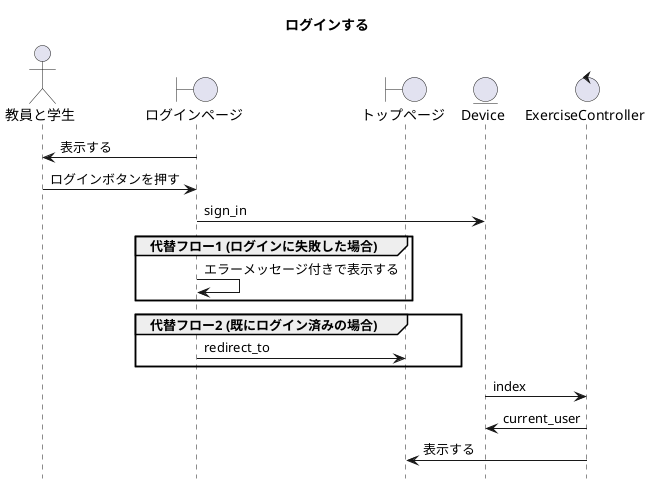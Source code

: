 @startuml

title ログインする
hide footbox

actor 教員と学生 as User
boundary ログインページ as LoginPage
boundary トップページ as TopPage
entity Device
control ExerciseController

User <- LoginPage : 表示する
User -> LoginPage : ログインボタンを押す
LoginPage -> Device : sign_in

group 代替フロー1 (ログインに失敗した場合)
    LoginPage -> LoginPage : エラーメッセージ付きで表示する
end

group 代替フロー2 (既にログイン済みの場合)
    LoginPage -> TopPage : redirect_to
end

Device -> ExerciseController : index
ExerciseController -> Device : current_user
ExerciseController -> TopPage : 表示する

@enduml
